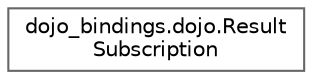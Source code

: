 digraph "Graphical Class Hierarchy"
{
 // LATEX_PDF_SIZE
  bgcolor="transparent";
  edge [fontname=Helvetica,fontsize=10,labelfontname=Helvetica,labelfontsize=10];
  node [fontname=Helvetica,fontsize=10,shape=box,height=0.2,width=0.4];
  rankdir="LR";
  Node0 [id="Node000000",label="dojo_bindings.dojo.Result\lSubscription",height=0.2,width=0.4,color="grey40", fillcolor="white", style="filled",URL="$structdojo__bindings_1_1dojo_1_1_result_subscription.html",tooltip=" "];
}

